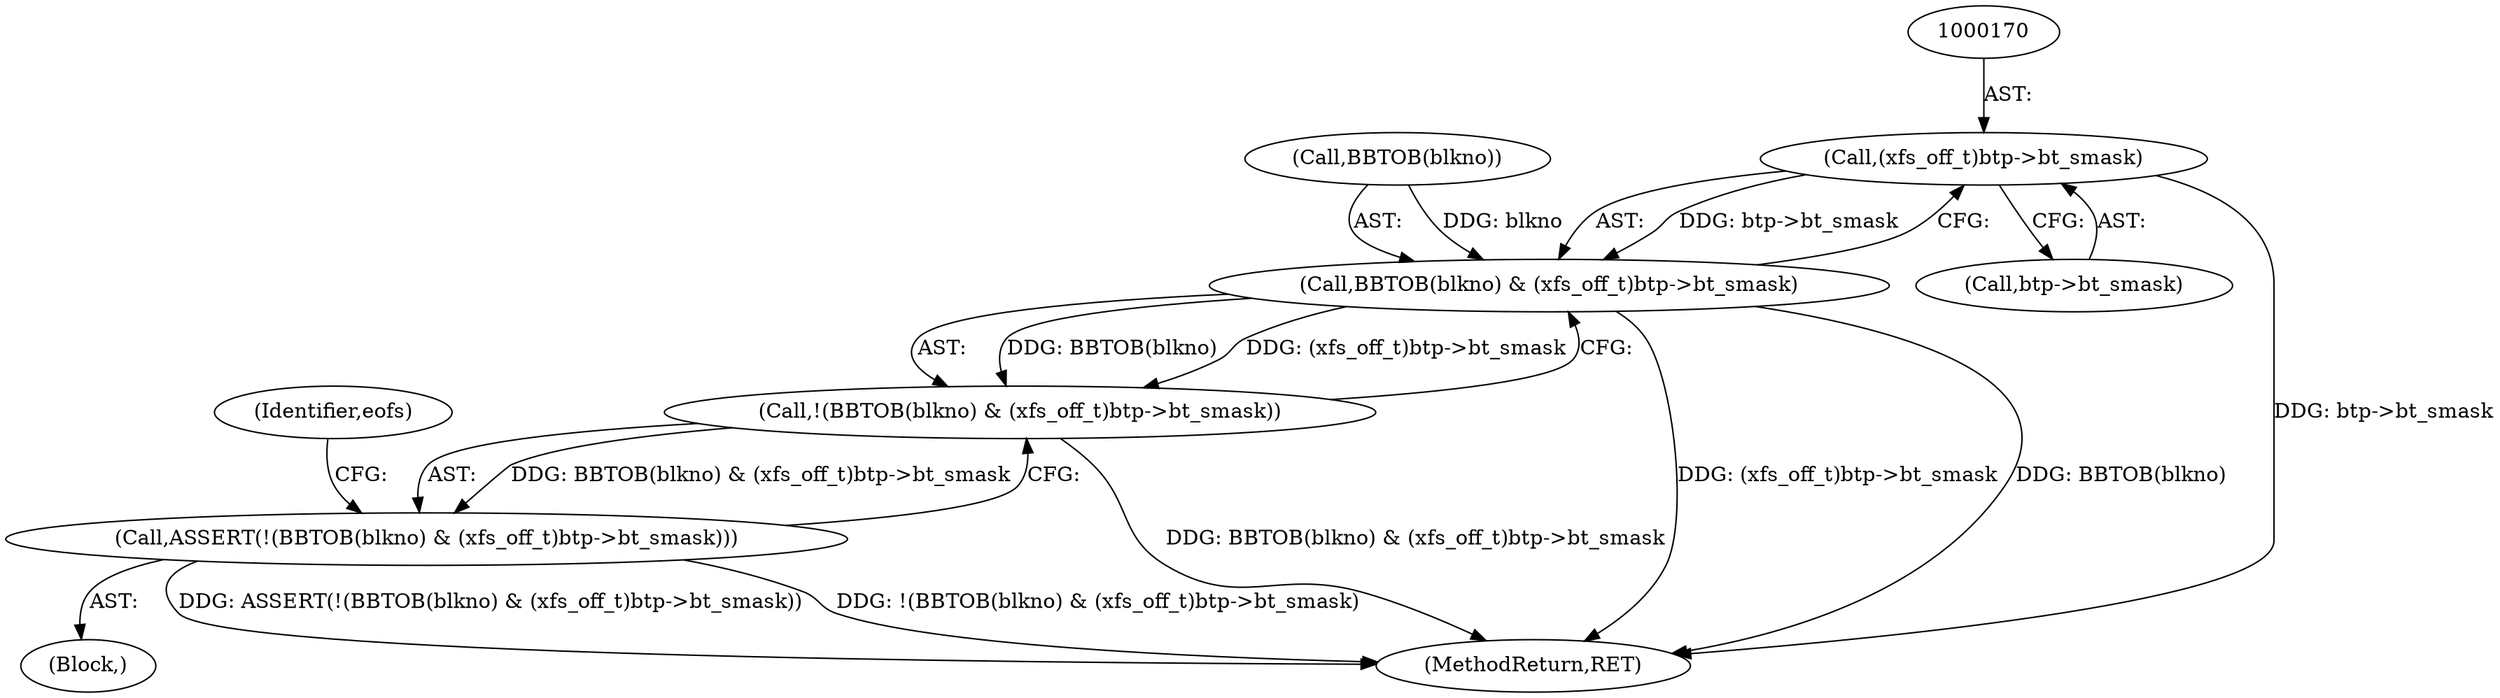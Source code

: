 digraph "0_linux_eb178619f930fa2ba2348de332a1ff1c66a31424@pointer" {
"1000169" [label="(Call,(xfs_off_t)btp->bt_smask)"];
"1000166" [label="(Call,BBTOB(blkno) & (xfs_off_t)btp->bt_smask)"];
"1000165" [label="(Call,!(BBTOB(blkno) & (xfs_off_t)btp->bt_smask))"];
"1000164" [label="(Call,ASSERT(!(BBTOB(blkno) & (xfs_off_t)btp->bt_smask)))"];
"1000166" [label="(Call,BBTOB(blkno) & (xfs_off_t)btp->bt_smask)"];
"1000115" [label="(Block,)"];
"1000164" [label="(Call,ASSERT(!(BBTOB(blkno) & (xfs_off_t)btp->bt_smask)))"];
"1000165" [label="(Call,!(BBTOB(blkno) & (xfs_off_t)btp->bt_smask))"];
"1000171" [label="(Call,btp->bt_smask)"];
"1000169" [label="(Call,(xfs_off_t)btp->bt_smask)"];
"1000167" [label="(Call,BBTOB(blkno))"];
"1000175" [label="(Identifier,eofs)"];
"1000407" [label="(MethodReturn,RET)"];
"1000169" -> "1000166"  [label="AST: "];
"1000169" -> "1000171"  [label="CFG: "];
"1000170" -> "1000169"  [label="AST: "];
"1000171" -> "1000169"  [label="AST: "];
"1000166" -> "1000169"  [label="CFG: "];
"1000169" -> "1000407"  [label="DDG: btp->bt_smask"];
"1000169" -> "1000166"  [label="DDG: btp->bt_smask"];
"1000166" -> "1000165"  [label="AST: "];
"1000167" -> "1000166"  [label="AST: "];
"1000165" -> "1000166"  [label="CFG: "];
"1000166" -> "1000407"  [label="DDG: (xfs_off_t)btp->bt_smask"];
"1000166" -> "1000407"  [label="DDG: BBTOB(blkno)"];
"1000166" -> "1000165"  [label="DDG: BBTOB(blkno)"];
"1000166" -> "1000165"  [label="DDG: (xfs_off_t)btp->bt_smask"];
"1000167" -> "1000166"  [label="DDG: blkno"];
"1000165" -> "1000164"  [label="AST: "];
"1000164" -> "1000165"  [label="CFG: "];
"1000165" -> "1000407"  [label="DDG: BBTOB(blkno) & (xfs_off_t)btp->bt_smask"];
"1000165" -> "1000164"  [label="DDG: BBTOB(blkno) & (xfs_off_t)btp->bt_smask"];
"1000164" -> "1000115"  [label="AST: "];
"1000175" -> "1000164"  [label="CFG: "];
"1000164" -> "1000407"  [label="DDG: ASSERT(!(BBTOB(blkno) & (xfs_off_t)btp->bt_smask))"];
"1000164" -> "1000407"  [label="DDG: !(BBTOB(blkno) & (xfs_off_t)btp->bt_smask)"];
}
